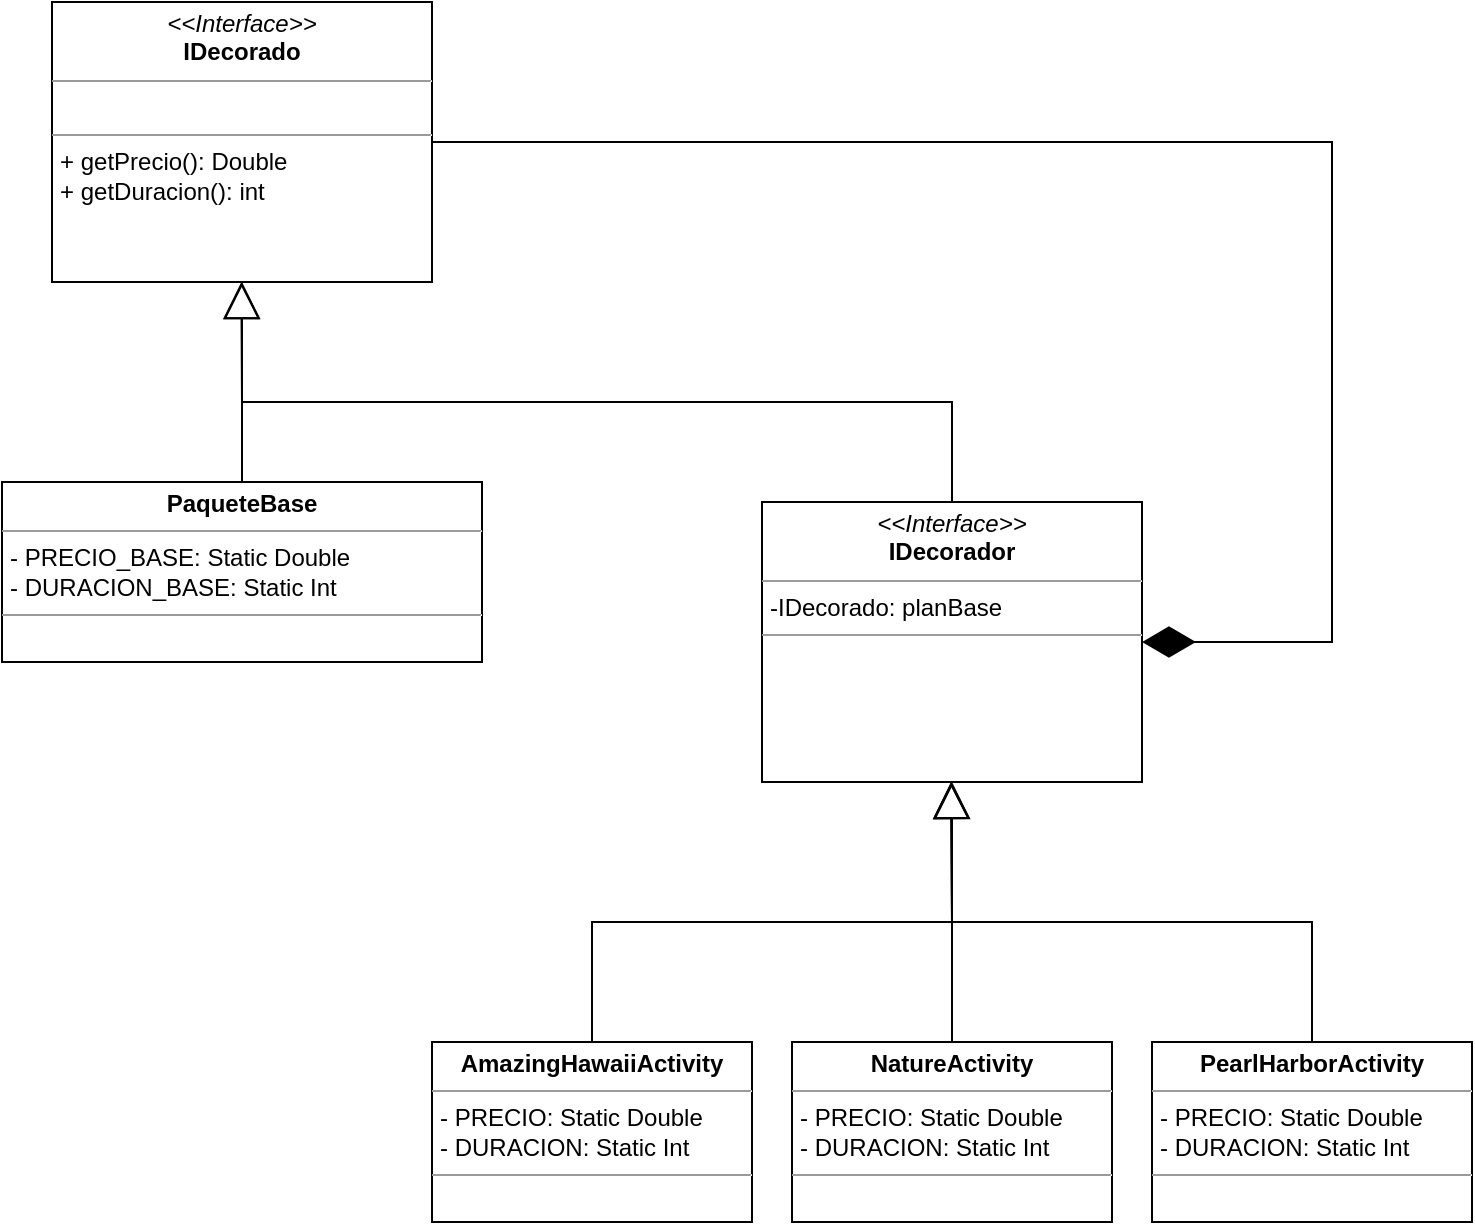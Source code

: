 <mxfile version="22.0.4" type="device">
  <diagram id="C5RBs43oDa-KdzZeNtuy" name="Page-1">
    <mxGraphModel dx="1173" dy="688" grid="1" gridSize="10" guides="1" tooltips="1" connect="1" arrows="1" fold="1" page="1" pageScale="1" pageWidth="827" pageHeight="1169" math="0" shadow="0">
      <root>
        <mxCell id="WIyWlLk6GJQsqaUBKTNV-0" />
        <mxCell id="WIyWlLk6GJQsqaUBKTNV-1" parent="WIyWlLk6GJQsqaUBKTNV-0" />
        <mxCell id="bpfo0crt8rFNAdEYq2xk-0" value="&lt;p style=&quot;margin:0px;margin-top:4px;text-align:center;&quot;&gt;&lt;i&gt;&amp;lt;&amp;lt;Interface&amp;gt;&amp;gt;&lt;/i&gt;&lt;br&gt;&lt;b&gt;IDecorado&lt;/b&gt;&lt;/p&gt;&lt;hr size=&quot;1&quot;&gt;&lt;p style=&quot;margin:0px;margin-left:4px;&quot;&gt;&lt;br&gt;&lt;/p&gt;&lt;hr size=&quot;1&quot;&gt;&lt;p style=&quot;margin:0px;margin-left:4px;&quot;&gt;+ getPrecio(): Double&lt;/p&gt;&lt;p style=&quot;margin:0px;margin-left:4px;&quot;&gt;+ getDuracion(): int&lt;/p&gt;" style="verticalAlign=top;align=left;overflow=fill;fontSize=12;fontFamily=Helvetica;html=1;whiteSpace=wrap;" vertex="1" parent="WIyWlLk6GJQsqaUBKTNV-1">
          <mxGeometry x="190" y="200" width="190" height="140" as="geometry" />
        </mxCell>
        <mxCell id="bpfo0crt8rFNAdEYq2xk-1" value="&lt;p style=&quot;margin:0px;margin-top:4px;text-align:center;&quot;&gt;&lt;i&gt;&amp;lt;&amp;lt;Interface&amp;gt;&amp;gt;&lt;/i&gt;&lt;br&gt;&lt;b&gt;IDecorador&lt;/b&gt;&lt;/p&gt;&lt;hr size=&quot;1&quot;&gt;&lt;p style=&quot;margin:0px;margin-left:4px;&quot;&gt;-IDecorado: planBase&lt;/p&gt;&lt;hr size=&quot;1&quot;&gt;&lt;p style=&quot;margin:0px;margin-left:4px;&quot;&gt;&lt;br&gt;&lt;/p&gt;" style="verticalAlign=top;align=left;overflow=fill;fontSize=12;fontFamily=Helvetica;html=1;whiteSpace=wrap;" vertex="1" parent="WIyWlLk6GJQsqaUBKTNV-1">
          <mxGeometry x="545" y="450" width="190" height="140" as="geometry" />
        </mxCell>
        <mxCell id="bpfo0crt8rFNAdEYq2xk-2" value="" style="endArrow=diamondThin;endFill=1;endSize=24;html=1;rounded=0;exitX=1;exitY=0.5;exitDx=0;exitDy=0;entryX=1;entryY=0.5;entryDx=0;entryDy=0;" edge="1" parent="WIyWlLk6GJQsqaUBKTNV-1" source="bpfo0crt8rFNAdEYq2xk-0" target="bpfo0crt8rFNAdEYq2xk-1">
          <mxGeometry width="160" relative="1" as="geometry">
            <mxPoint x="370" y="370" as="sourcePoint" />
            <mxPoint x="530" y="280" as="targetPoint" />
            <Array as="points">
              <mxPoint x="830" y="270" />
              <mxPoint x="830" y="520" />
            </Array>
          </mxGeometry>
        </mxCell>
        <mxCell id="bpfo0crt8rFNAdEYq2xk-3" value="&lt;p style=&quot;margin:0px;margin-top:4px;text-align:center;&quot;&gt;&lt;b&gt;PaqueteBase&lt;/b&gt;&lt;/p&gt;&lt;hr size=&quot;1&quot;&gt;&lt;p style=&quot;margin:0px;margin-left:4px;&quot;&gt;- PRECIO_BASE: Static Double&lt;/p&gt;&lt;p style=&quot;margin:0px;margin-left:4px;&quot;&gt;- DURACION_BASE: Static Int&lt;/p&gt;&lt;hr size=&quot;1&quot;&gt;&lt;p style=&quot;margin:0px;margin-left:4px;&quot;&gt;&lt;br&gt;&lt;/p&gt;" style="verticalAlign=top;align=left;overflow=fill;fontSize=12;fontFamily=Helvetica;html=1;whiteSpace=wrap;" vertex="1" parent="WIyWlLk6GJQsqaUBKTNV-1">
          <mxGeometry x="165" y="440" width="240" height="90" as="geometry" />
        </mxCell>
        <mxCell id="bpfo0crt8rFNAdEYq2xk-4" value="" style="endArrow=block;endSize=16;endFill=0;html=1;rounded=0;exitX=0.5;exitY=0;exitDx=0;exitDy=0;entryX=0.5;entryY=1;entryDx=0;entryDy=0;" edge="1" parent="WIyWlLk6GJQsqaUBKTNV-1" source="bpfo0crt8rFNAdEYq2xk-3" target="bpfo0crt8rFNAdEYq2xk-0">
          <mxGeometry width="160" relative="1" as="geometry">
            <mxPoint x="245" y="450" as="sourcePoint" />
            <mxPoint x="405" y="450" as="targetPoint" />
          </mxGeometry>
        </mxCell>
        <mxCell id="bpfo0crt8rFNAdEYq2xk-6" value="&lt;p style=&quot;margin:0px;margin-top:4px;text-align:center;&quot;&gt;&lt;b&gt;AmazingHawaiiActivity&lt;/b&gt;&lt;br&gt;&lt;/p&gt;&lt;hr size=&quot;1&quot;&gt;&lt;p style=&quot;margin:0px;margin-left:4px;&quot;&gt;- PRECIO: Static Double&lt;/p&gt;&lt;p style=&quot;margin:0px;margin-left:4px;&quot;&gt;- DURACION: Static Int&lt;/p&gt;&lt;hr size=&quot;1&quot;&gt;&lt;p style=&quot;margin:0px;margin-left:4px;&quot;&gt;&lt;br&gt;&lt;/p&gt;" style="verticalAlign=top;align=left;overflow=fill;fontSize=12;fontFamily=Helvetica;html=1;whiteSpace=wrap;" vertex="1" parent="WIyWlLk6GJQsqaUBKTNV-1">
          <mxGeometry x="380" y="720" width="160" height="90" as="geometry" />
        </mxCell>
        <mxCell id="bpfo0crt8rFNAdEYq2xk-7" value="&lt;p style=&quot;margin:0px;margin-top:4px;text-align:center;&quot;&gt;&lt;b&gt;NatureActivity&lt;/b&gt;&lt;br&gt;&lt;/p&gt;&lt;hr size=&quot;1&quot;&gt;&lt;p style=&quot;margin:0px;margin-left:4px;&quot;&gt;- PRECIO: Static Double&lt;/p&gt;&lt;p style=&quot;margin:0px;margin-left:4px;&quot;&gt;- DURACION: Static Int&lt;/p&gt;&lt;hr size=&quot;1&quot;&gt;&lt;p style=&quot;margin:0px;margin-left:4px;&quot;&gt;&lt;br&gt;&lt;/p&gt;" style="verticalAlign=top;align=left;overflow=fill;fontSize=12;fontFamily=Helvetica;html=1;whiteSpace=wrap;" vertex="1" parent="WIyWlLk6GJQsqaUBKTNV-1">
          <mxGeometry x="560" y="720" width="160" height="90" as="geometry" />
        </mxCell>
        <mxCell id="bpfo0crt8rFNAdEYq2xk-8" value="&lt;p style=&quot;margin:0px;margin-top:4px;text-align:center;&quot;&gt;&lt;b&gt;PearlHarborActivity&lt;/b&gt;&lt;br&gt;&lt;/p&gt;&lt;hr size=&quot;1&quot;&gt;&lt;p style=&quot;margin:0px;margin-left:4px;&quot;&gt;- PRECIO: Static Double&lt;/p&gt;&lt;p style=&quot;margin:0px;margin-left:4px;&quot;&gt;- DURACION: Static Int&lt;/p&gt;&lt;hr size=&quot;1&quot;&gt;&lt;p style=&quot;margin:0px;margin-left:4px;&quot;&gt;&lt;br&gt;&lt;/p&gt;" style="verticalAlign=top;align=left;overflow=fill;fontSize=12;fontFamily=Helvetica;html=1;whiteSpace=wrap;" vertex="1" parent="WIyWlLk6GJQsqaUBKTNV-1">
          <mxGeometry x="740" y="720" width="160" height="90" as="geometry" />
        </mxCell>
        <mxCell id="bpfo0crt8rFNAdEYq2xk-9" value="" style="endArrow=block;endSize=16;endFill=0;html=1;rounded=0;exitX=0.5;exitY=0;exitDx=0;exitDy=0;" edge="1" parent="WIyWlLk6GJQsqaUBKTNV-1" source="bpfo0crt8rFNAdEYq2xk-7" target="bpfo0crt8rFNAdEYq2xk-1">
          <mxGeometry width="160" relative="1" as="geometry">
            <mxPoint x="639.55" y="695" as="sourcePoint" />
            <mxPoint x="639.55" y="590" as="targetPoint" />
          </mxGeometry>
        </mxCell>
        <mxCell id="bpfo0crt8rFNAdEYq2xk-10" value="" style="endArrow=block;endSize=16;endFill=0;html=1;rounded=0;exitX=0.5;exitY=0;exitDx=0;exitDy=0;" edge="1" parent="WIyWlLk6GJQsqaUBKTNV-1" source="bpfo0crt8rFNAdEYq2xk-8">
          <mxGeometry width="160" relative="1" as="geometry">
            <mxPoint x="639.55" y="720" as="sourcePoint" />
            <mxPoint x="639.55" y="590" as="targetPoint" />
            <Array as="points">
              <mxPoint x="820" y="660" />
              <mxPoint x="640" y="660" />
            </Array>
          </mxGeometry>
        </mxCell>
        <mxCell id="bpfo0crt8rFNAdEYq2xk-11" value="" style="endArrow=block;endSize=16;endFill=0;html=1;rounded=0;exitX=0.5;exitY=0;exitDx=0;exitDy=0;" edge="1" parent="WIyWlLk6GJQsqaUBKTNV-1" source="bpfo0crt8rFNAdEYq2xk-6">
          <mxGeometry width="160" relative="1" as="geometry">
            <mxPoint x="639.55" y="720" as="sourcePoint" />
            <mxPoint x="639.55" y="590" as="targetPoint" />
            <Array as="points">
              <mxPoint x="460" y="660" />
              <mxPoint x="640" y="660" />
            </Array>
          </mxGeometry>
        </mxCell>
        <mxCell id="bpfo0crt8rFNAdEYq2xk-12" value="" style="endArrow=block;endSize=16;endFill=0;html=1;rounded=0;exitX=0.5;exitY=0;exitDx=0;exitDy=0;entryX=0.5;entryY=1;entryDx=0;entryDy=0;" edge="1" parent="WIyWlLk6GJQsqaUBKTNV-1" source="bpfo0crt8rFNAdEYq2xk-1">
          <mxGeometry width="160" relative="1" as="geometry">
            <mxPoint x="284.67" y="440" as="sourcePoint" />
            <mxPoint x="284.67" y="340" as="targetPoint" />
            <Array as="points">
              <mxPoint x="640" y="400" />
              <mxPoint x="285" y="400" />
            </Array>
          </mxGeometry>
        </mxCell>
      </root>
    </mxGraphModel>
  </diagram>
</mxfile>
